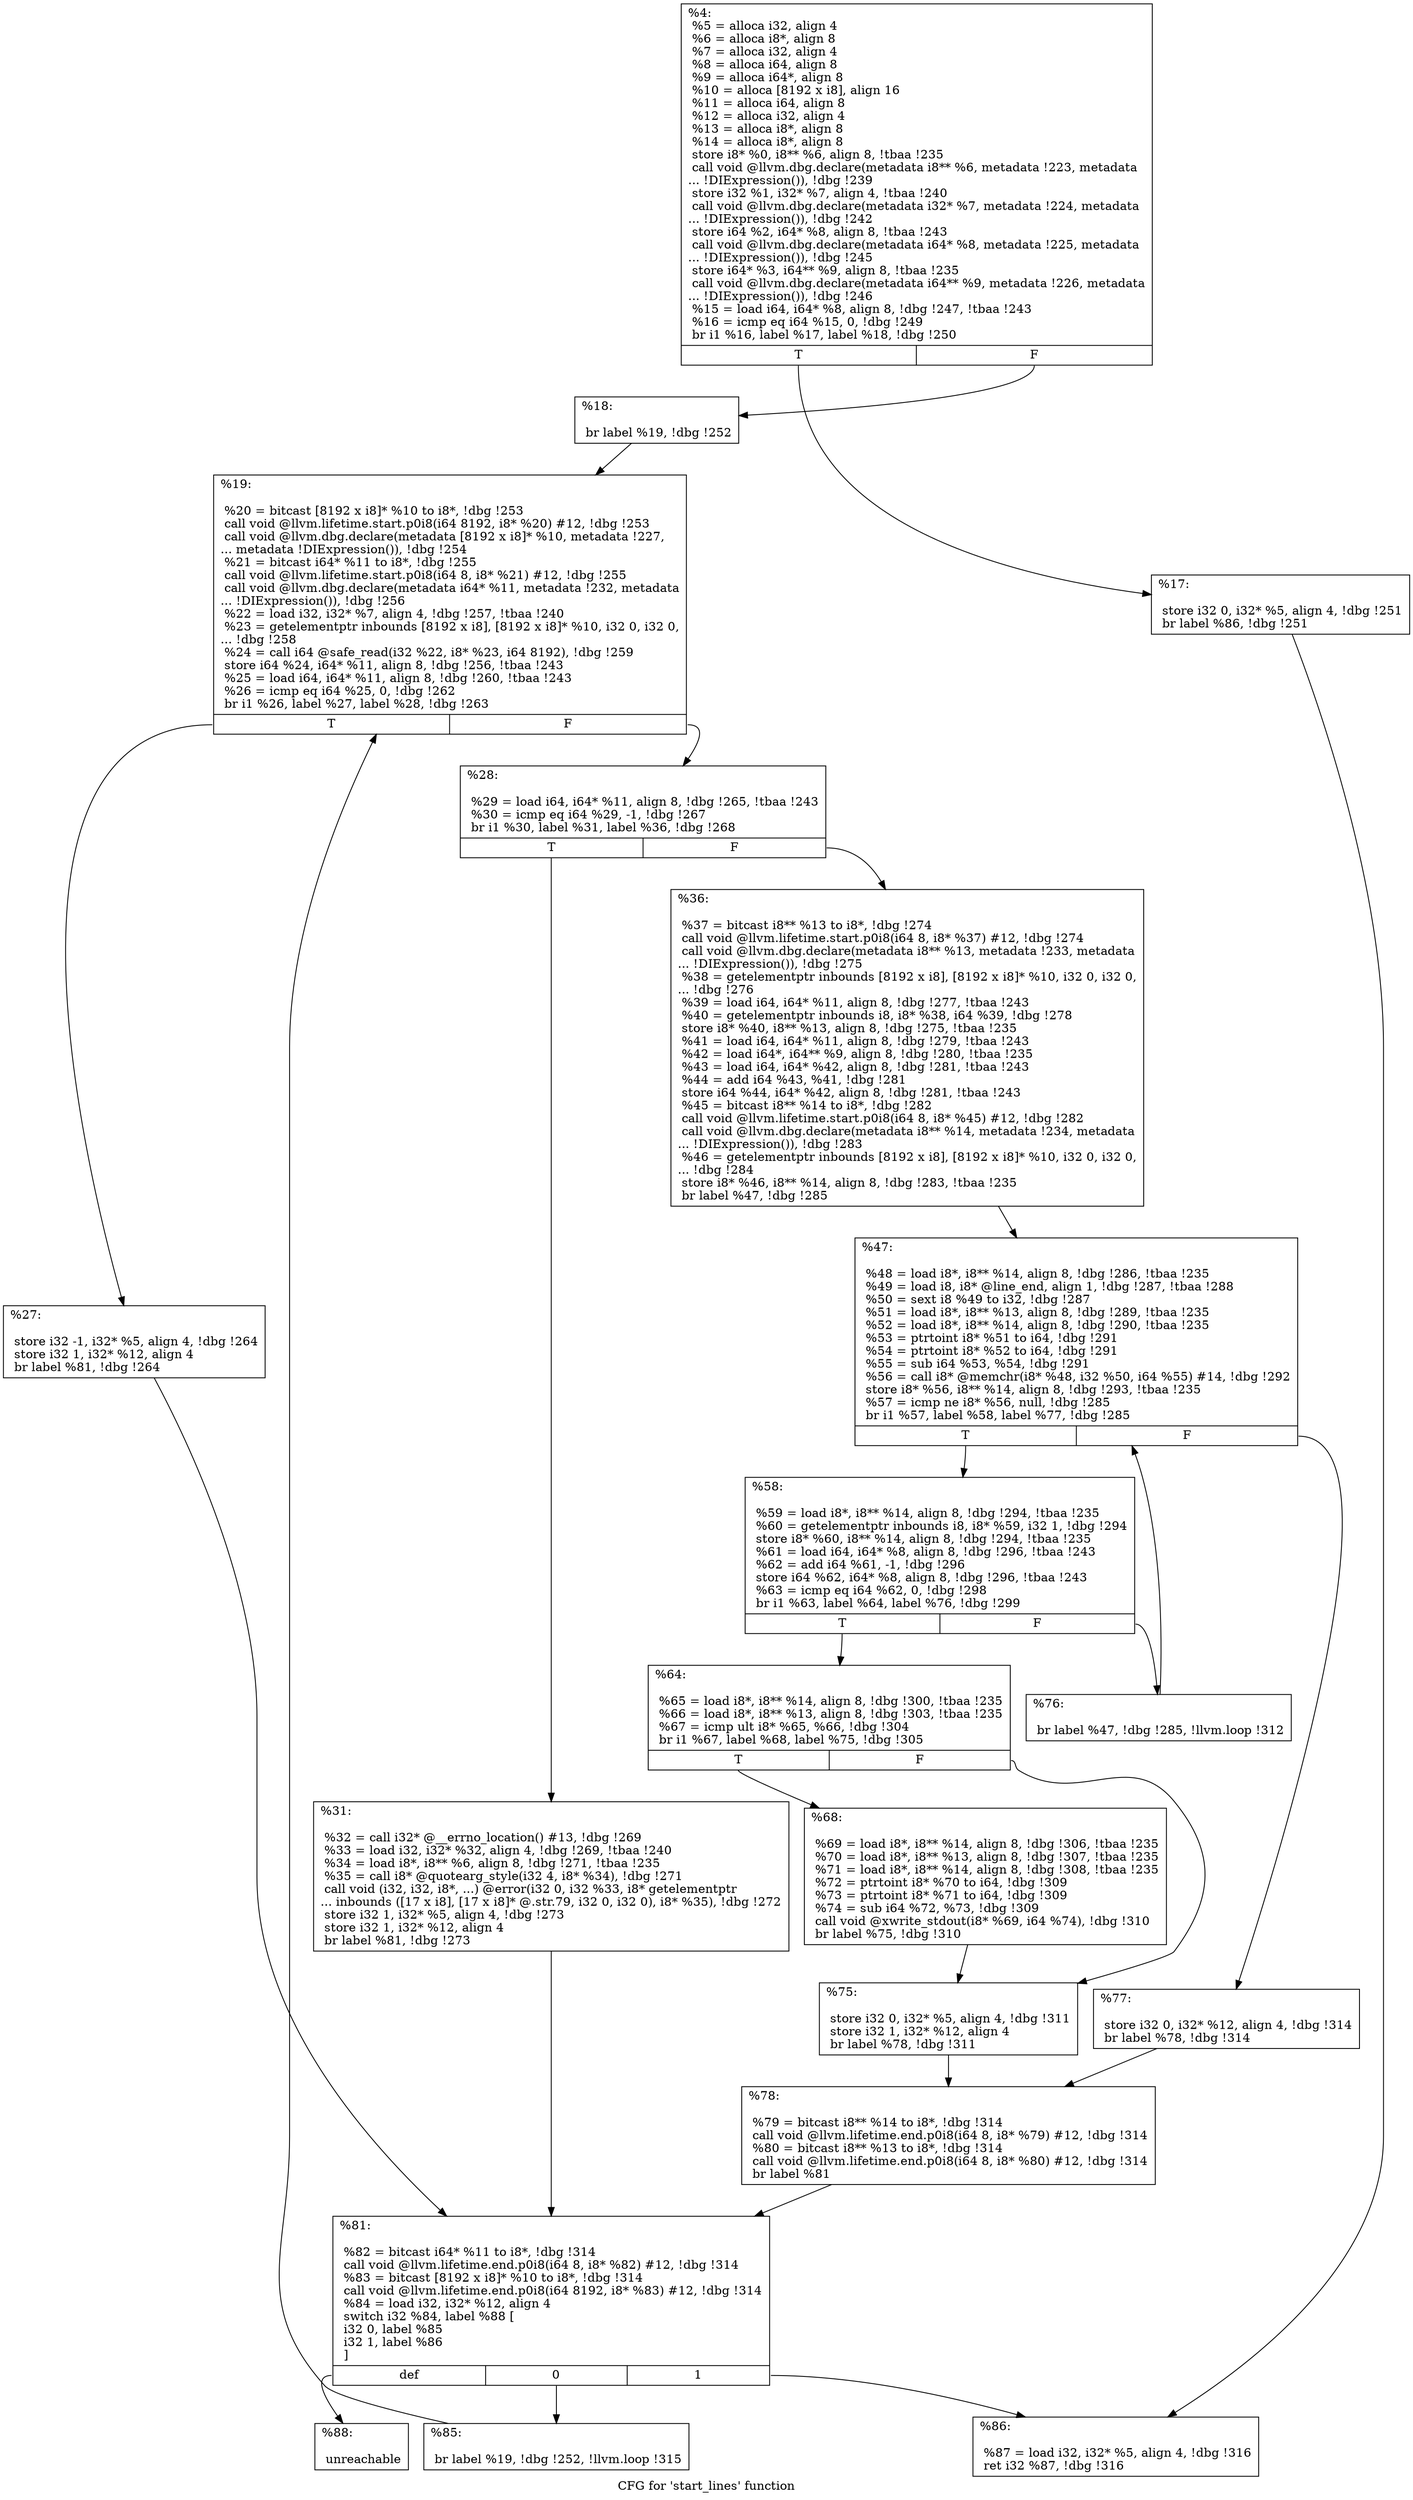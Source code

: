 digraph "CFG for 'start_lines' function" {
	label="CFG for 'start_lines' function";

	Node0x14684a0 [shape=record,label="{%4:\l  %5 = alloca i32, align 4\l  %6 = alloca i8*, align 8\l  %7 = alloca i32, align 4\l  %8 = alloca i64, align 8\l  %9 = alloca i64*, align 8\l  %10 = alloca [8192 x i8], align 16\l  %11 = alloca i64, align 8\l  %12 = alloca i32, align 4\l  %13 = alloca i8*, align 8\l  %14 = alloca i8*, align 8\l  store i8* %0, i8** %6, align 8, !tbaa !235\l  call void @llvm.dbg.declare(metadata i8** %6, metadata !223, metadata\l... !DIExpression()), !dbg !239\l  store i32 %1, i32* %7, align 4, !tbaa !240\l  call void @llvm.dbg.declare(metadata i32* %7, metadata !224, metadata\l... !DIExpression()), !dbg !242\l  store i64 %2, i64* %8, align 8, !tbaa !243\l  call void @llvm.dbg.declare(metadata i64* %8, metadata !225, metadata\l... !DIExpression()), !dbg !245\l  store i64* %3, i64** %9, align 8, !tbaa !235\l  call void @llvm.dbg.declare(metadata i64** %9, metadata !226, metadata\l... !DIExpression()), !dbg !246\l  %15 = load i64, i64* %8, align 8, !dbg !247, !tbaa !243\l  %16 = icmp eq i64 %15, 0, !dbg !249\l  br i1 %16, label %17, label %18, !dbg !250\l|{<s0>T|<s1>F}}"];
	Node0x14684a0:s0 -> Node0x1468650;
	Node0x14684a0:s1 -> Node0x14686a0;
	Node0x1468650 [shape=record,label="{%17:\l\l  store i32 0, i32* %5, align 4, !dbg !251\l  br label %86, !dbg !251\l}"];
	Node0x1468650 -> Node0x1468ba0;
	Node0x14686a0 [shape=record,label="{%18:\l\l  br label %19, !dbg !252\l}"];
	Node0x14686a0 -> Node0x14686f0;
	Node0x14686f0 [shape=record,label="{%19:\l\l  %20 = bitcast [8192 x i8]* %10 to i8*, !dbg !253\l  call void @llvm.lifetime.start.p0i8(i64 8192, i8* %20) #12, !dbg !253\l  call void @llvm.dbg.declare(metadata [8192 x i8]* %10, metadata !227,\l... metadata !DIExpression()), !dbg !254\l  %21 = bitcast i64* %11 to i8*, !dbg !255\l  call void @llvm.lifetime.start.p0i8(i64 8, i8* %21) #12, !dbg !255\l  call void @llvm.dbg.declare(metadata i64* %11, metadata !232, metadata\l... !DIExpression()), !dbg !256\l  %22 = load i32, i32* %7, align 4, !dbg !257, !tbaa !240\l  %23 = getelementptr inbounds [8192 x i8], [8192 x i8]* %10, i32 0, i32 0,\l... !dbg !258\l  %24 = call i64 @safe_read(i32 %22, i8* %23, i64 8192), !dbg !259\l  store i64 %24, i64* %11, align 8, !dbg !256, !tbaa !243\l  %25 = load i64, i64* %11, align 8, !dbg !260, !tbaa !243\l  %26 = icmp eq i64 %25, 0, !dbg !262\l  br i1 %26, label %27, label %28, !dbg !263\l|{<s0>T|<s1>F}}"];
	Node0x14686f0:s0 -> Node0x1468740;
	Node0x14686f0:s1 -> Node0x1468790;
	Node0x1468740 [shape=record,label="{%27:\l\l  store i32 -1, i32* %5, align 4, !dbg !264\l  store i32 1, i32* %12, align 4\l  br label %81, !dbg !264\l}"];
	Node0x1468740 -> Node0x1468b00;
	Node0x1468790 [shape=record,label="{%28:\l\l  %29 = load i64, i64* %11, align 8, !dbg !265, !tbaa !243\l  %30 = icmp eq i64 %29, -1, !dbg !267\l  br i1 %30, label %31, label %36, !dbg !268\l|{<s0>T|<s1>F}}"];
	Node0x1468790:s0 -> Node0x14687e0;
	Node0x1468790:s1 -> Node0x1468830;
	Node0x14687e0 [shape=record,label="{%31:\l\l  %32 = call i32* @__errno_location() #13, !dbg !269\l  %33 = load i32, i32* %32, align 4, !dbg !269, !tbaa !240\l  %34 = load i8*, i8** %6, align 8, !dbg !271, !tbaa !235\l  %35 = call i8* @quotearg_style(i32 4, i8* %34), !dbg !271\l  call void (i32, i32, i8*, ...) @error(i32 0, i32 %33, i8* getelementptr\l... inbounds ([17 x i8], [17 x i8]* @.str.79, i32 0, i32 0), i8* %35), !dbg !272\l  store i32 1, i32* %5, align 4, !dbg !273\l  store i32 1, i32* %12, align 4\l  br label %81, !dbg !273\l}"];
	Node0x14687e0 -> Node0x1468b00;
	Node0x1468830 [shape=record,label="{%36:\l\l  %37 = bitcast i8** %13 to i8*, !dbg !274\l  call void @llvm.lifetime.start.p0i8(i64 8, i8* %37) #12, !dbg !274\l  call void @llvm.dbg.declare(metadata i8** %13, metadata !233, metadata\l... !DIExpression()), !dbg !275\l  %38 = getelementptr inbounds [8192 x i8], [8192 x i8]* %10, i32 0, i32 0,\l... !dbg !276\l  %39 = load i64, i64* %11, align 8, !dbg !277, !tbaa !243\l  %40 = getelementptr inbounds i8, i8* %38, i64 %39, !dbg !278\l  store i8* %40, i8** %13, align 8, !dbg !275, !tbaa !235\l  %41 = load i64, i64* %11, align 8, !dbg !279, !tbaa !243\l  %42 = load i64*, i64** %9, align 8, !dbg !280, !tbaa !235\l  %43 = load i64, i64* %42, align 8, !dbg !281, !tbaa !243\l  %44 = add i64 %43, %41, !dbg !281\l  store i64 %44, i64* %42, align 8, !dbg !281, !tbaa !243\l  %45 = bitcast i8** %14 to i8*, !dbg !282\l  call void @llvm.lifetime.start.p0i8(i64 8, i8* %45) #12, !dbg !282\l  call void @llvm.dbg.declare(metadata i8** %14, metadata !234, metadata\l... !DIExpression()), !dbg !283\l  %46 = getelementptr inbounds [8192 x i8], [8192 x i8]* %10, i32 0, i32 0,\l... !dbg !284\l  store i8* %46, i8** %14, align 8, !dbg !283, !tbaa !235\l  br label %47, !dbg !285\l}"];
	Node0x1468830 -> Node0x1468880;
	Node0x1468880 [shape=record,label="{%47:\l\l  %48 = load i8*, i8** %14, align 8, !dbg !286, !tbaa !235\l  %49 = load i8, i8* @line_end, align 1, !dbg !287, !tbaa !288\l  %50 = sext i8 %49 to i32, !dbg !287\l  %51 = load i8*, i8** %13, align 8, !dbg !289, !tbaa !235\l  %52 = load i8*, i8** %14, align 8, !dbg !290, !tbaa !235\l  %53 = ptrtoint i8* %51 to i64, !dbg !291\l  %54 = ptrtoint i8* %52 to i64, !dbg !291\l  %55 = sub i64 %53, %54, !dbg !291\l  %56 = call i8* @memchr(i8* %48, i32 %50, i64 %55) #14, !dbg !292\l  store i8* %56, i8** %14, align 8, !dbg !293, !tbaa !235\l  %57 = icmp ne i8* %56, null, !dbg !285\l  br i1 %57, label %58, label %77, !dbg !285\l|{<s0>T|<s1>F}}"];
	Node0x1468880:s0 -> Node0x14688d0;
	Node0x1468880:s1 -> Node0x1468a60;
	Node0x14688d0 [shape=record,label="{%58:\l\l  %59 = load i8*, i8** %14, align 8, !dbg !294, !tbaa !235\l  %60 = getelementptr inbounds i8, i8* %59, i32 1, !dbg !294\l  store i8* %60, i8** %14, align 8, !dbg !294, !tbaa !235\l  %61 = load i64, i64* %8, align 8, !dbg !296, !tbaa !243\l  %62 = add i64 %61, -1, !dbg !296\l  store i64 %62, i64* %8, align 8, !dbg !296, !tbaa !243\l  %63 = icmp eq i64 %62, 0, !dbg !298\l  br i1 %63, label %64, label %76, !dbg !299\l|{<s0>T|<s1>F}}"];
	Node0x14688d0:s0 -> Node0x1468920;
	Node0x14688d0:s1 -> Node0x1468a10;
	Node0x1468920 [shape=record,label="{%64:\l\l  %65 = load i8*, i8** %14, align 8, !dbg !300, !tbaa !235\l  %66 = load i8*, i8** %13, align 8, !dbg !303, !tbaa !235\l  %67 = icmp ult i8* %65, %66, !dbg !304\l  br i1 %67, label %68, label %75, !dbg !305\l|{<s0>T|<s1>F}}"];
	Node0x1468920:s0 -> Node0x1468970;
	Node0x1468920:s1 -> Node0x14689c0;
	Node0x1468970 [shape=record,label="{%68:\l\l  %69 = load i8*, i8** %14, align 8, !dbg !306, !tbaa !235\l  %70 = load i8*, i8** %13, align 8, !dbg !307, !tbaa !235\l  %71 = load i8*, i8** %14, align 8, !dbg !308, !tbaa !235\l  %72 = ptrtoint i8* %70 to i64, !dbg !309\l  %73 = ptrtoint i8* %71 to i64, !dbg !309\l  %74 = sub i64 %72, %73, !dbg !309\l  call void @xwrite_stdout(i8* %69, i64 %74), !dbg !310\l  br label %75, !dbg !310\l}"];
	Node0x1468970 -> Node0x14689c0;
	Node0x14689c0 [shape=record,label="{%75:\l\l  store i32 0, i32* %5, align 4, !dbg !311\l  store i32 1, i32* %12, align 4\l  br label %78, !dbg !311\l}"];
	Node0x14689c0 -> Node0x1468ab0;
	Node0x1468a10 [shape=record,label="{%76:\l\l  br label %47, !dbg !285, !llvm.loop !312\l}"];
	Node0x1468a10 -> Node0x1468880;
	Node0x1468a60 [shape=record,label="{%77:\l\l  store i32 0, i32* %12, align 4, !dbg !314\l  br label %78, !dbg !314\l}"];
	Node0x1468a60 -> Node0x1468ab0;
	Node0x1468ab0 [shape=record,label="{%78:\l\l  %79 = bitcast i8** %14 to i8*, !dbg !314\l  call void @llvm.lifetime.end.p0i8(i64 8, i8* %79) #12, !dbg !314\l  %80 = bitcast i8** %13 to i8*, !dbg !314\l  call void @llvm.lifetime.end.p0i8(i64 8, i8* %80) #12, !dbg !314\l  br label %81\l}"];
	Node0x1468ab0 -> Node0x1468b00;
	Node0x1468b00 [shape=record,label="{%81:\l\l  %82 = bitcast i64* %11 to i8*, !dbg !314\l  call void @llvm.lifetime.end.p0i8(i64 8, i8* %82) #12, !dbg !314\l  %83 = bitcast [8192 x i8]* %10 to i8*, !dbg !314\l  call void @llvm.lifetime.end.p0i8(i64 8192, i8* %83) #12, !dbg !314\l  %84 = load i32, i32* %12, align 4\l  switch i32 %84, label %88 [\l    i32 0, label %85\l    i32 1, label %86\l  ]\l|{<s0>def|<s1>0|<s2>1}}"];
	Node0x1468b00:s0 -> Node0x1468bf0;
	Node0x1468b00:s1 -> Node0x1468b50;
	Node0x1468b00:s2 -> Node0x1468ba0;
	Node0x1468b50 [shape=record,label="{%85:\l\l  br label %19, !dbg !252, !llvm.loop !315\l}"];
	Node0x1468b50 -> Node0x14686f0;
	Node0x1468ba0 [shape=record,label="{%86:\l\l  %87 = load i32, i32* %5, align 4, !dbg !316\l  ret i32 %87, !dbg !316\l}"];
	Node0x1468bf0 [shape=record,label="{%88:\l\l  unreachable\l}"];
}

